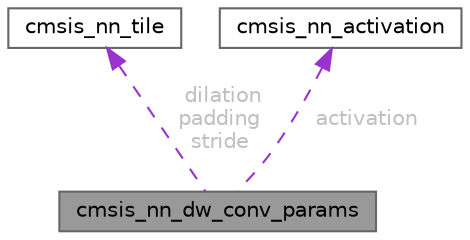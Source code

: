 digraph "cmsis_nn_dw_conv_params"
{
 // LATEX_PDF_SIZE
  bgcolor="transparent";
  edge [fontname=Helvetica,fontsize=10,labelfontname=Helvetica,labelfontsize=10];
  node [fontname=Helvetica,fontsize=10,shape=box,height=0.2,width=0.4];
  Node1 [id="Node000001",label="cmsis_nn_dw_conv_params",height=0.2,width=0.4,color="gray40", fillcolor="grey60", style="filled", fontcolor="black",tooltip=" "];
  Node2 -> Node1 [id="edge1_Node000001_Node000002",dir="back",color="darkorchid3",style="dashed",tooltip=" ",label=" dilation\npadding\nstride",fontcolor="grey" ];
  Node2 [id="Node000002",label="cmsis_nn_tile",height=0.2,width=0.4,color="gray40", fillcolor="white", style="filled",URL="$structcmsis__nn__tile.html",tooltip=" "];
  Node3 -> Node1 [id="edge2_Node000001_Node000003",dir="back",color="darkorchid3",style="dashed",tooltip=" ",label=" activation",fontcolor="grey" ];
  Node3 [id="Node000003",label="cmsis_nn_activation",height=0.2,width=0.4,color="gray40", fillcolor="white", style="filled",URL="$structcmsis__nn__activation.html",tooltip=" "];
}

